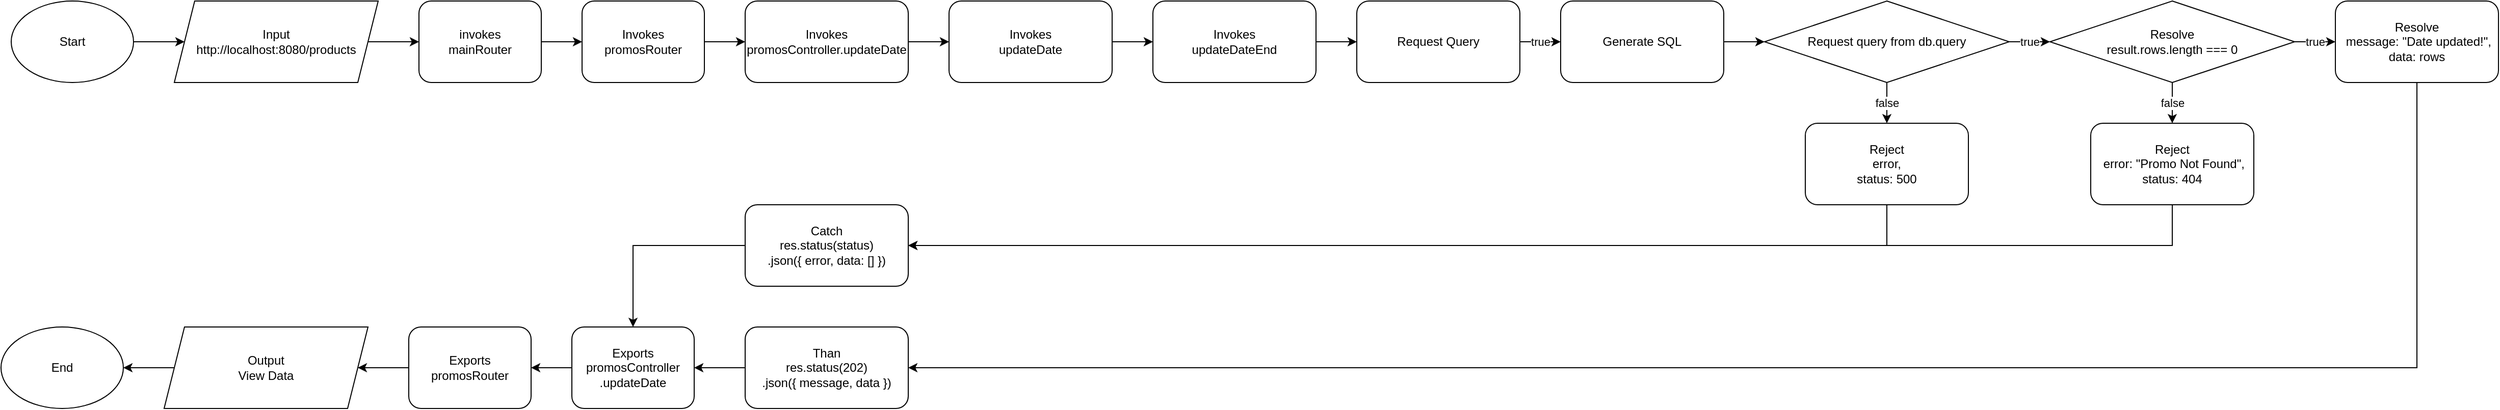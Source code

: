 <mxfile version="17.4.5" type="device"><diagram id="uiKePNYdW04oS3VrJbI_" name="Page-1"><mxGraphModel dx="2154" dy="574" grid="1" gridSize="10" guides="1" tooltips="1" connect="1" arrows="1" fold="1" page="1" pageScale="1" pageWidth="850" pageHeight="1100" math="0" shadow="0"><root><mxCell id="0"/><mxCell id="1" parent="0"/><mxCell id="pQFvNN1p-EPyQyDj8xXS-71" style="edgeStyle=orthogonalEdgeStyle;rounded=0;orthogonalLoop=1;jettySize=auto;html=1;entryX=0;entryY=0.5;entryDx=0;entryDy=0;fontSize=11;" parent="1" source="pQFvNN1p-EPyQyDj8xXS-1" target="pQFvNN1p-EPyQyDj8xXS-3" edge="1"><mxGeometry relative="1" as="geometry"/></mxCell><mxCell id="pQFvNN1p-EPyQyDj8xXS-1" value="Start" style="ellipse;whiteSpace=wrap;html=1;" parent="1" vertex="1"><mxGeometry x="-40" y="400" width="120" height="80" as="geometry"/></mxCell><mxCell id="pQFvNN1p-EPyQyDj8xXS-73" style="edgeStyle=orthogonalEdgeStyle;rounded=0;orthogonalLoop=1;jettySize=auto;html=1;entryX=0;entryY=0.5;entryDx=0;entryDy=0;fontSize=11;" parent="1" source="pQFvNN1p-EPyQyDj8xXS-3" target="pQFvNN1p-EPyQyDj8xXS-4" edge="1"><mxGeometry relative="1" as="geometry"/></mxCell><mxCell id="pQFvNN1p-EPyQyDj8xXS-3" value="Input&lt;br&gt;http://localhost:8080/products" style="shape=parallelogram;perimeter=parallelogramPerimeter;whiteSpace=wrap;html=1;fixedSize=1;" parent="1" vertex="1"><mxGeometry x="120" y="400" width="200" height="80" as="geometry"/></mxCell><mxCell id="pQFvNN1p-EPyQyDj8xXS-74" style="edgeStyle=orthogonalEdgeStyle;rounded=0;orthogonalLoop=1;jettySize=auto;html=1;entryX=0;entryY=0.5;entryDx=0;entryDy=0;fontSize=11;" parent="1" source="pQFvNN1p-EPyQyDj8xXS-4" target="pQFvNN1p-EPyQyDj8xXS-5" edge="1"><mxGeometry relative="1" as="geometry"/></mxCell><mxCell id="pQFvNN1p-EPyQyDj8xXS-4" value="invokes&lt;br&gt;mainRouter" style="rounded=1;whiteSpace=wrap;html=1;" parent="1" vertex="1"><mxGeometry x="360" y="400" width="120" height="80" as="geometry"/></mxCell><mxCell id="pQFvNN1p-EPyQyDj8xXS-75" style="edgeStyle=orthogonalEdgeStyle;rounded=0;orthogonalLoop=1;jettySize=auto;html=1;entryX=0;entryY=0.5;entryDx=0;entryDy=0;fontSize=11;" parent="1" source="pQFvNN1p-EPyQyDj8xXS-5" target="pQFvNN1p-EPyQyDj8xXS-6" edge="1"><mxGeometry relative="1" as="geometry"/></mxCell><mxCell id="pQFvNN1p-EPyQyDj8xXS-5" value="Invokes&lt;br&gt;promosRouter" style="rounded=1;whiteSpace=wrap;html=1;" parent="1" vertex="1"><mxGeometry x="520" y="400" width="120" height="80" as="geometry"/></mxCell><mxCell id="pQFvNN1p-EPyQyDj8xXS-80" style="edgeStyle=orthogonalEdgeStyle;rounded=0;orthogonalLoop=1;jettySize=auto;html=1;entryX=0;entryY=0.5;entryDx=0;entryDy=0;fontSize=11;" parent="1" source="pQFvNN1p-EPyQyDj8xXS-6" target="pQFvNN1p-EPyQyDj8xXS-12" edge="1"><mxGeometry relative="1" as="geometry"/></mxCell><mxCell id="pQFvNN1p-EPyQyDj8xXS-6" value="Invokes&lt;br&gt;promosController.updateDate" style="rounded=1;whiteSpace=wrap;html=1;" parent="1" vertex="1"><mxGeometry x="680" y="400" width="160" height="80" as="geometry"/></mxCell><mxCell id="pQFvNN1p-EPyQyDj8xXS-81" style="edgeStyle=orthogonalEdgeStyle;rounded=0;orthogonalLoop=1;jettySize=auto;html=1;entryX=0;entryY=0.5;entryDx=0;entryDy=0;fontSize=11;" parent="1" source="pQFvNN1p-EPyQyDj8xXS-12" target="pQFvNN1p-EPyQyDj8xXS-13" edge="1"><mxGeometry relative="1" as="geometry"/></mxCell><mxCell id="pQFvNN1p-EPyQyDj8xXS-12" value="Invokes&lt;br&gt;updateDate" style="rounded=1;whiteSpace=wrap;html=1;" parent="1" vertex="1"><mxGeometry x="880" y="400" width="160" height="80" as="geometry"/></mxCell><mxCell id="pQFvNN1p-EPyQyDj8xXS-82" style="edgeStyle=orthogonalEdgeStyle;rounded=0;orthogonalLoop=1;jettySize=auto;html=1;entryX=0;entryY=0.5;entryDx=0;entryDy=0;fontSize=11;" parent="1" source="pQFvNN1p-EPyQyDj8xXS-13" target="pQFvNN1p-EPyQyDj8xXS-14" edge="1"><mxGeometry relative="1" as="geometry"/></mxCell><mxCell id="pQFvNN1p-EPyQyDj8xXS-13" value="Invokes&lt;br&gt;updateDateEnd" style="rounded=1;whiteSpace=wrap;html=1;" parent="1" vertex="1"><mxGeometry x="1080" y="400" width="160" height="80" as="geometry"/></mxCell><mxCell id="pQFvNN1p-EPyQyDj8xXS-14" value="Request Query" style="rounded=1;whiteSpace=wrap;html=1;" parent="1" vertex="1"><mxGeometry x="1280" y="400" width="160" height="80" as="geometry"/></mxCell><mxCell id="pQFvNN1p-EPyQyDj8xXS-34" value="true" style="edgeStyle=orthogonalEdgeStyle;rounded=0;orthogonalLoop=1;jettySize=auto;html=1;entryX=0;entryY=0.5;entryDx=0;entryDy=0;fontSize=11;exitX=1;exitY=0.5;exitDx=0;exitDy=0;" parent="1" source="pQFvNN1p-EPyQyDj8xXS-14" target="pQFvNN1p-EPyQyDj8xXS-19" edge="1"><mxGeometry relative="1" as="geometry"><mxPoint x="1450" y="440" as="sourcePoint"/></mxGeometry></mxCell><mxCell id="pQFvNN1p-EPyQyDj8xXS-30" style="edgeStyle=orthogonalEdgeStyle;rounded=0;orthogonalLoop=1;jettySize=auto;html=1;fontSize=11;entryX=0;entryY=0.5;entryDx=0;entryDy=0;" parent="1" source="pQFvNN1p-EPyQyDj8xXS-19" target="pQFvNN1p-EPyQyDj8xXS-20" edge="1"><mxGeometry relative="1" as="geometry"/></mxCell><mxCell id="pQFvNN1p-EPyQyDj8xXS-19" value="Generate SQL" style="rounded=1;whiteSpace=wrap;html=1;" parent="1" vertex="1"><mxGeometry x="1480" y="400" width="160" height="80" as="geometry"/></mxCell><mxCell id="pQFvNN1p-EPyQyDj8xXS-28" value="true" style="edgeStyle=orthogonalEdgeStyle;rounded=0;orthogonalLoop=1;jettySize=auto;html=1;entryX=0;entryY=0.5;entryDx=0;entryDy=0;fontSize=11;" parent="1" source="pQFvNN1p-EPyQyDj8xXS-20" target="pQFvNN1p-EPyQyDj8xXS-22" edge="1"><mxGeometry relative="1" as="geometry"/></mxCell><mxCell id="pQFvNN1p-EPyQyDj8xXS-29" value="false" style="edgeStyle=orthogonalEdgeStyle;rounded=0;orthogonalLoop=1;jettySize=auto;html=1;entryX=0.5;entryY=0;entryDx=0;entryDy=0;fontSize=11;" parent="1" source="pQFvNN1p-EPyQyDj8xXS-20" target="pQFvNN1p-EPyQyDj8xXS-25" edge="1"><mxGeometry relative="1" as="geometry"/></mxCell><mxCell id="pQFvNN1p-EPyQyDj8xXS-20" value="Request query from db.query" style="rhombus;whiteSpace=wrap;html=1;" parent="1" vertex="1"><mxGeometry x="1680" y="400" width="240" height="80" as="geometry"/></mxCell><mxCell id="pQFvNN1p-EPyQyDj8xXS-26" value="true" style="edgeStyle=orthogonalEdgeStyle;rounded=0;orthogonalLoop=1;jettySize=auto;html=1;entryX=0;entryY=0.5;entryDx=0;entryDy=0;fontSize=11;" parent="1" source="pQFvNN1p-EPyQyDj8xXS-22" target="pQFvNN1p-EPyQyDj8xXS-24" edge="1"><mxGeometry relative="1" as="geometry"/></mxCell><mxCell id="pQFvNN1p-EPyQyDj8xXS-27" value="false" style="edgeStyle=orthogonalEdgeStyle;rounded=0;orthogonalLoop=1;jettySize=auto;html=1;entryX=0.5;entryY=0;entryDx=0;entryDy=0;fontSize=11;" parent="1" source="pQFvNN1p-EPyQyDj8xXS-22" target="pQFvNN1p-EPyQyDj8xXS-23" edge="1"><mxGeometry relative="1" as="geometry"/></mxCell><mxCell id="pQFvNN1p-EPyQyDj8xXS-22" value="Resolve&lt;br&gt;result.rows.length === 0" style="rhombus;whiteSpace=wrap;html=1;" parent="1" vertex="1"><mxGeometry x="1960" y="400" width="240" height="80" as="geometry"/></mxCell><mxCell id="pQFvNN1p-EPyQyDj8xXS-107" style="edgeStyle=orthogonalEdgeStyle;rounded=0;orthogonalLoop=1;jettySize=auto;html=1;entryX=1;entryY=0.5;entryDx=0;entryDy=0;fontSize=11;strokeColor=#000000;" parent="1" source="pQFvNN1p-EPyQyDj8xXS-23" target="pQFvNN1p-EPyQyDj8xXS-62" edge="1"><mxGeometry relative="1" as="geometry"><Array as="points"><mxPoint x="2080" y="640"/></Array></mxGeometry></mxCell><mxCell id="pQFvNN1p-EPyQyDj8xXS-23" value="&lt;div&gt;Reject&lt;/div&gt;&lt;div&gt;&amp;nbsp;error: &quot;Promo Not Found&quot;,&lt;/div&gt;&lt;div&gt;status: 404&lt;/div&gt;" style="rounded=1;whiteSpace=wrap;html=1;" parent="1" vertex="1"><mxGeometry x="2000" y="520" width="160" height="80" as="geometry"/></mxCell><mxCell id="pQFvNN1p-EPyQyDj8xXS-105" style="edgeStyle=orthogonalEdgeStyle;rounded=0;orthogonalLoop=1;jettySize=auto;html=1;entryX=1;entryY=0.5;entryDx=0;entryDy=0;fontSize=11;" parent="1" source="pQFvNN1p-EPyQyDj8xXS-24" target="pQFvNN1p-EPyQyDj8xXS-61" edge="1"><mxGeometry relative="1" as="geometry"><Array as="points"><mxPoint x="2320" y="760"/></Array></mxGeometry></mxCell><mxCell id="pQFvNN1p-EPyQyDj8xXS-24" value="&lt;div&gt;Resolve&lt;/div&gt;&lt;div&gt;&lt;div&gt;&amp;nbsp;message: &quot;Date updated!&quot;,&lt;/div&gt;&lt;div&gt;&lt;span&gt;data: rows&lt;/span&gt;&lt;/div&gt;&lt;/div&gt;" style="rounded=1;whiteSpace=wrap;html=1;" parent="1" vertex="1"><mxGeometry x="2240" y="400" width="160" height="80" as="geometry"/></mxCell><mxCell id="pQFvNN1p-EPyQyDj8xXS-106" style="edgeStyle=orthogonalEdgeStyle;rounded=0;orthogonalLoop=1;jettySize=auto;html=1;entryX=1;entryY=0.5;entryDx=0;entryDy=0;fontSize=11;fillColor=#FF0000;strokeColor=#000000;" parent="1" source="pQFvNN1p-EPyQyDj8xXS-25" target="pQFvNN1p-EPyQyDj8xXS-62" edge="1"><mxGeometry relative="1" as="geometry"><Array as="points"><mxPoint x="1800" y="640"/></Array></mxGeometry></mxCell><mxCell id="pQFvNN1p-EPyQyDj8xXS-25" value="&lt;div&gt;Reject&lt;/div&gt;&lt;div&gt;&lt;span&gt;error,&lt;/span&gt;&lt;/div&gt;&lt;div&gt;&lt;span&gt;status: 500&lt;/span&gt;&lt;/div&gt;" style="rounded=1;whiteSpace=wrap;html=1;" parent="1" vertex="1"><mxGeometry x="1720" y="520" width="160" height="80" as="geometry"/></mxCell><mxCell id="pQFvNN1p-EPyQyDj8xXS-99" style="edgeStyle=orthogonalEdgeStyle;rounded=0;orthogonalLoop=1;jettySize=auto;html=1;entryX=1;entryY=0.5;entryDx=0;entryDy=0;fontSize=11;" parent="1" source="pQFvNN1p-EPyQyDj8xXS-61" target="pQFvNN1p-EPyQyDj8xXS-65" edge="1"><mxGeometry relative="1" as="geometry"/></mxCell><mxCell id="pQFvNN1p-EPyQyDj8xXS-61" value="&lt;div&gt;Than&lt;/div&gt;&lt;div&gt;res.status(202)&lt;/div&gt;&lt;div&gt;.json({&amp;nbsp;message,&amp;nbsp;data })&lt;/div&gt;" style="rounded=1;whiteSpace=wrap;html=1;" parent="1" vertex="1"><mxGeometry x="680" y="720" width="160" height="80" as="geometry"/></mxCell><mxCell id="pQFvNN1p-EPyQyDj8xXS-98" style="edgeStyle=orthogonalEdgeStyle;rounded=0;orthogonalLoop=1;jettySize=auto;html=1;entryX=0.5;entryY=0;entryDx=0;entryDy=0;fontSize=11;" parent="1" source="pQFvNN1p-EPyQyDj8xXS-62" target="pQFvNN1p-EPyQyDj8xXS-65" edge="1"><mxGeometry relative="1" as="geometry"/></mxCell><mxCell id="pQFvNN1p-EPyQyDj8xXS-62" value="&lt;div&gt;Catch&lt;/div&gt;&lt;div&gt;res.status(status)&lt;/div&gt;&lt;div&gt;&lt;span&gt;.json({&amp;nbsp;&lt;/span&gt;&lt;span&gt;error,&amp;nbsp;&lt;/span&gt;&lt;span&gt;data: []&amp;nbsp;&lt;/span&gt;&lt;span&gt;})&lt;/span&gt;&lt;/div&gt;" style="rounded=1;whiteSpace=wrap;html=1;" parent="1" vertex="1"><mxGeometry x="680" y="600" width="160" height="80" as="geometry"/></mxCell><mxCell id="pQFvNN1p-EPyQyDj8xXS-63" style="edgeStyle=orthogonalEdgeStyle;rounded=0;orthogonalLoop=1;jettySize=auto;html=1;exitX=0.5;exitY=1;exitDx=0;exitDy=0;fontSize=11;" parent="1" source="pQFvNN1p-EPyQyDj8xXS-62" target="pQFvNN1p-EPyQyDj8xXS-62" edge="1"><mxGeometry relative="1" as="geometry"/></mxCell><mxCell id="pQFvNN1p-EPyQyDj8xXS-95" style="edgeStyle=orthogonalEdgeStyle;rounded=0;orthogonalLoop=1;jettySize=auto;html=1;entryX=1;entryY=0.5;entryDx=0;entryDy=0;fontSize=11;" parent="1" source="pQFvNN1p-EPyQyDj8xXS-65" target="pQFvNN1p-EPyQyDj8xXS-66" edge="1"><mxGeometry relative="1" as="geometry"/></mxCell><mxCell id="pQFvNN1p-EPyQyDj8xXS-65" value="Exports&lt;br&gt;promosController&lt;br&gt;.updateDate" style="rounded=1;whiteSpace=wrap;html=1;" parent="1" vertex="1"><mxGeometry x="510" y="720" width="120" height="80" as="geometry"/></mxCell><mxCell id="pQFvNN1p-EPyQyDj8xXS-96" style="edgeStyle=orthogonalEdgeStyle;rounded=0;orthogonalLoop=1;jettySize=auto;html=1;entryX=1;entryY=0.5;entryDx=0;entryDy=0;fontSize=11;" parent="1" source="pQFvNN1p-EPyQyDj8xXS-66" target="pQFvNN1p-EPyQyDj8xXS-68" edge="1"><mxGeometry relative="1" as="geometry"/></mxCell><mxCell id="pQFvNN1p-EPyQyDj8xXS-66" value="Exports&lt;br&gt;promosRouter" style="rounded=1;whiteSpace=wrap;html=1;" parent="1" vertex="1"><mxGeometry x="350" y="720" width="120" height="80" as="geometry"/></mxCell><mxCell id="pQFvNN1p-EPyQyDj8xXS-67" value="End" style="ellipse;whiteSpace=wrap;html=1;" parent="1" vertex="1"><mxGeometry x="-50" y="720" width="120" height="80" as="geometry"/></mxCell><mxCell id="pQFvNN1p-EPyQyDj8xXS-97" style="edgeStyle=orthogonalEdgeStyle;rounded=0;orthogonalLoop=1;jettySize=auto;html=1;entryX=1;entryY=0.5;entryDx=0;entryDy=0;fontSize=11;" parent="1" source="pQFvNN1p-EPyQyDj8xXS-68" target="pQFvNN1p-EPyQyDj8xXS-67" edge="1"><mxGeometry relative="1" as="geometry"/></mxCell><mxCell id="pQFvNN1p-EPyQyDj8xXS-68" value="Output&lt;br&gt;View Data" style="shape=parallelogram;perimeter=parallelogramPerimeter;whiteSpace=wrap;html=1;fixedSize=1;" parent="1" vertex="1"><mxGeometry x="110" y="720" width="200" height="80" as="geometry"/></mxCell></root></mxGraphModel></diagram></mxfile>